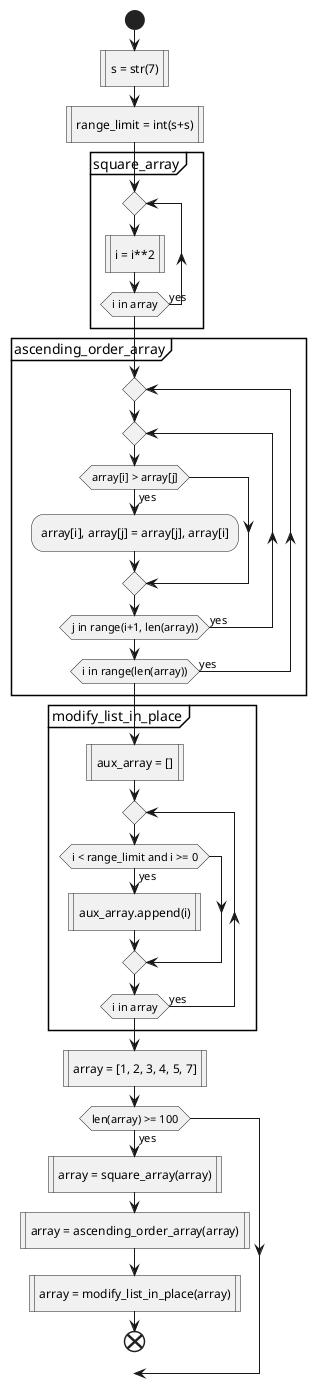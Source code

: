 @startuml reto 2
  start
    :s = str(7)|
    :range_limit = int(s+s)|

    partition square_array{
      repeat
        :i = i**2|
      repeat while (i in array) is (yes)
    }

    partition ascending_order_array{
      repeat
        repeat
          if (array[i] > array[j]) then (yes)
            :array[i], array[j] = array[j], array[i];
          endif
        repeat while (j in range(i+1, len(array))) is (yes)
      repeat while (i in range(len(array))) is (yes)
    }

    partition modify_list_in_place{
      :aux_array = []|
      repeat
        if (i < range_limit and i >= 0) then (yes)
          :aux_array.append(i)|
        endif
      repeat while (i in array) is (yes)
    }

    :array = [1, 2, 3, 4, 5, 7]|

    if (len(array) >= 100) then (yes)
      :array = square_array(array)|
      :array = ascending_order_array(array)|
      :array = modify_list_in_place(array)|
  end
@enduml